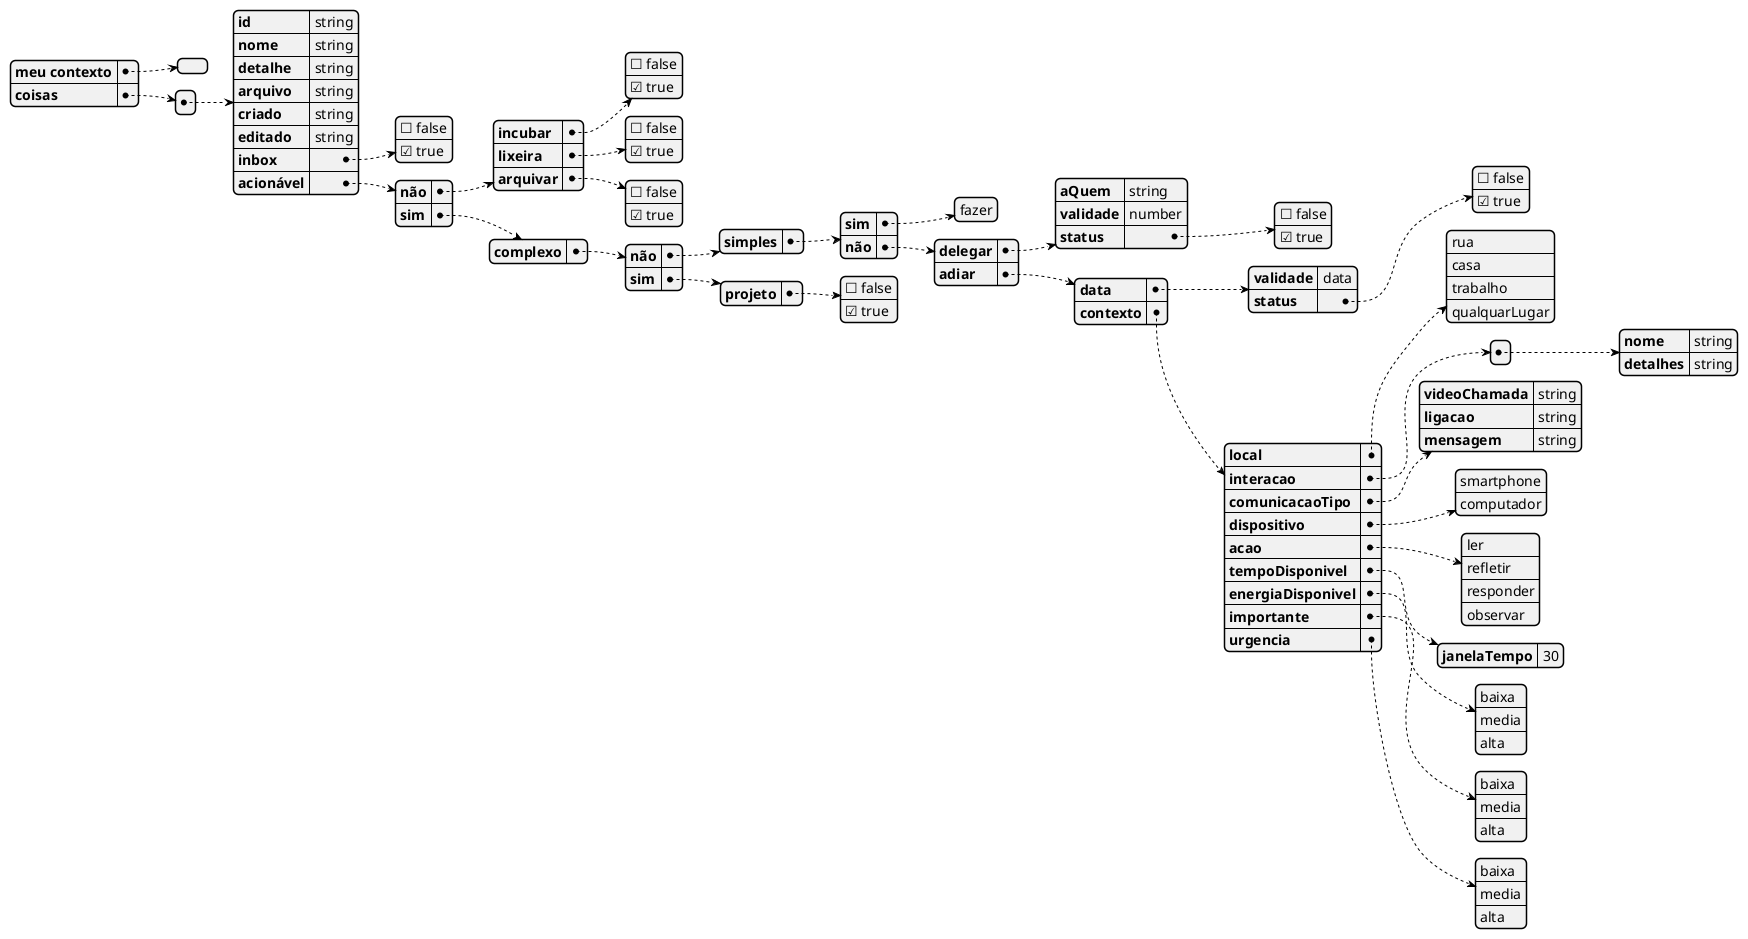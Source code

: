 @startjson
{ 
  "meu contexto": {},
  "coisas":
  [
    {
      "id": "string",
      "nome": "string",
      "detalhe": "string",
      "arquivo": "string",
      "criado": "string",
      "editado": "string",
      "inbox": [false, true],
      "acionável":
      {
        "não": {
          "incubar": [false, true],
          "lixeira": [false, true],
          "arquivar": [false, true]
        },
        "sim": {
          "complexo": {
            "não": {
              "simples": {
                "sim": ["fazer"], 
                "não": {
                  "delegar": {
                    "aQuem": "string",
                    "validade": "number",
                    "status": [false, true]
                  },
                  "adiar": {
                    "data": {"validade": "data", "status": [false, true]},
                    "contexto": {
                      "local": ["rua", "casa", "trabalho", "qualquarLugar"],
                      "interacao": [{"nome": "string", "detalhes": "string"}],
                      "comunicacaoTipo": {
                        "videoChamada": "string",
                        "ligacao": "string",
                        "mensagem": "string"
                      },
                      "dispositivo": ["smartphone", "computador"],
                      "acao": ["ler", "refletir", "responder", "observar"],
                      "tempoDisponivel": {"janelaTempo": 30},
                      "energiaDisponivel": ["baixa", "media", "alta"],
                      "importante": ["baixa", "media", "alta"],
                      "urgencia": ["baixa", "media", "alta"]
                    }
                  }
                }
              }
            },
            "sim": {"projeto": [false, true]}
          }
        }
      }  
    }
  ]
}
@endjson